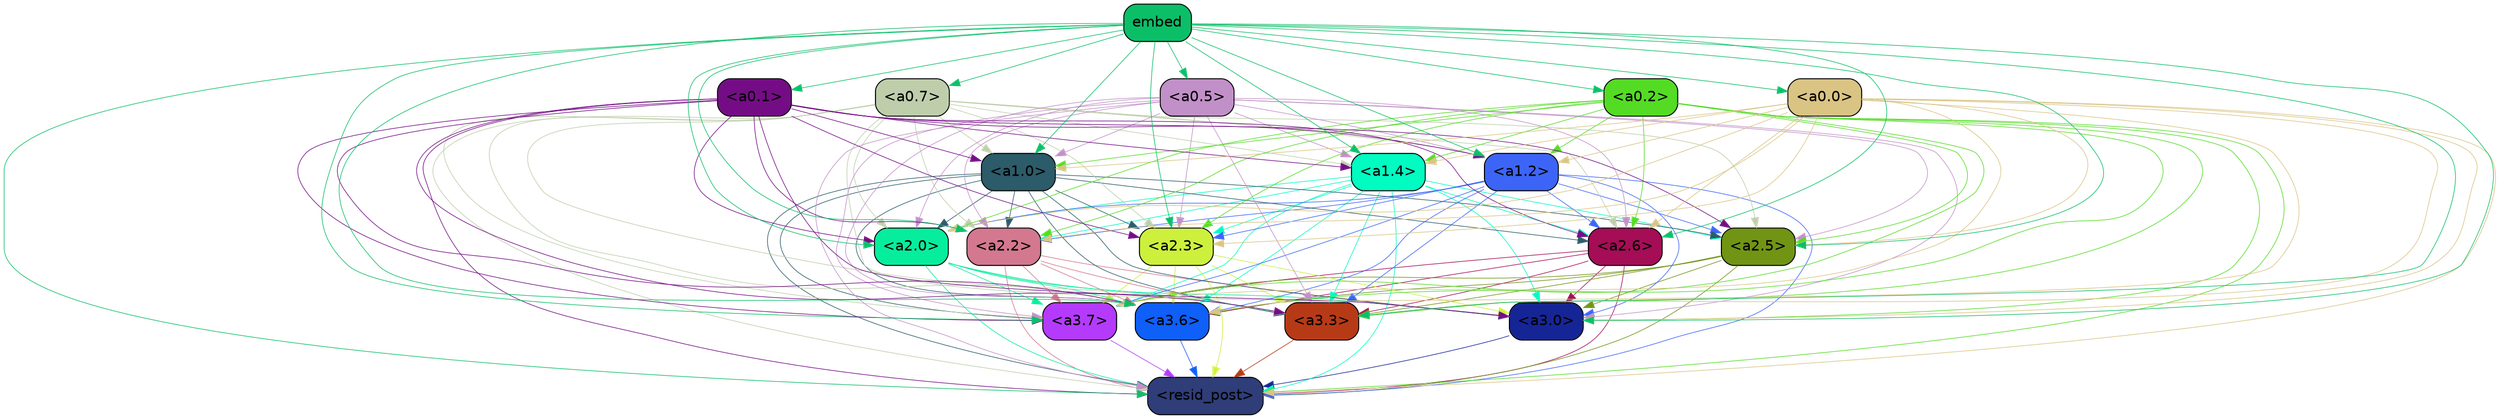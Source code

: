 strict digraph "" {
	graph [bgcolor=transparent,
		layout=dot,
		overlap=false,
		splines=true
	];
	"<a3.7>"	[color=black,
		fillcolor="#b43bfc",
		fontname=Helvetica,
		shape=box,
		style="filled, rounded"];
	"<resid_post>"	[color=black,
		fillcolor="#2f3d79",
		fontname=Helvetica,
		shape=box,
		style="filled, rounded"];
	"<a3.7>" -> "<resid_post>"	[color="#b43bfc",
		penwidth=0.6];
	"<a3.6>"	[color=black,
		fillcolor="#0f5ff9",
		fontname=Helvetica,
		shape=box,
		style="filled, rounded"];
	"<a3.6>" -> "<resid_post>"	[color="#0f5ff9",
		penwidth=0.6];
	"<a3.3>"	[color=black,
		fillcolor="#b73a17",
		fontname=Helvetica,
		shape=box,
		style="filled, rounded"];
	"<a3.3>" -> "<resid_post>"	[color="#b73a17",
		penwidth=0.6];
	"<a3.0>"	[color=black,
		fillcolor="#162595",
		fontname=Helvetica,
		shape=box,
		style="filled, rounded"];
	"<a3.0>" -> "<resid_post>"	[color="#162595",
		penwidth=0.6];
	"<a2.6>"	[color=black,
		fillcolor="#a50d56",
		fontname=Helvetica,
		shape=box,
		style="filled, rounded"];
	"<a2.6>" -> "<a3.7>"	[color="#a50d56",
		penwidth=0.6];
	"<a2.6>" -> "<resid_post>"	[color="#a50d56",
		penwidth=0.6];
	"<a2.6>" -> "<a3.6>"	[color="#a50d56",
		penwidth=0.6];
	"<a2.6>" -> "<a3.3>"	[color="#a50d56",
		penwidth=0.6];
	"<a2.6>" -> "<a3.0>"	[color="#a50d56",
		penwidth=0.6];
	"<a2.5>"	[color=black,
		fillcolor="#719415",
		fontname=Helvetica,
		shape=box,
		style="filled, rounded"];
	"<a2.5>" -> "<a3.7>"	[color="#719415",
		penwidth=0.6];
	"<a2.5>" -> "<resid_post>"	[color="#719415",
		penwidth=0.6];
	"<a2.5>" -> "<a3.6>"	[color="#719415",
		penwidth=0.6];
	"<a2.5>" -> "<a3.3>"	[color="#719415",
		penwidth=0.6];
	"<a2.5>" -> "<a3.0>"	[color="#719415",
		penwidth=0.6];
	"<a2.3>"	[color=black,
		fillcolor="#cdf03d",
		fontname=Helvetica,
		shape=box,
		style="filled, rounded"];
	"<a2.3>" -> "<a3.7>"	[color="#cdf03d",
		penwidth=0.6];
	"<a2.3>" -> "<resid_post>"	[color="#cdf03d",
		penwidth=0.6];
	"<a2.3>" -> "<a3.6>"	[color="#cdf03d",
		penwidth=0.6];
	"<a2.3>" -> "<a3.3>"	[color="#cdf03d",
		penwidth=0.6];
	"<a2.3>" -> "<a3.0>"	[color="#cdf03d",
		penwidth=0.6];
	"<a2.2>"	[color=black,
		fillcolor="#d3788f",
		fontname=Helvetica,
		shape=box,
		style="filled, rounded"];
	"<a2.2>" -> "<a3.7>"	[color="#d3788f",
		penwidth=0.6];
	"<a2.2>" -> "<resid_post>"	[color="#d3788f",
		penwidth=0.6];
	"<a2.2>" -> "<a3.6>"	[color="#d3788f",
		penwidth=0.6];
	"<a2.2>" -> "<a3.3>"	[color="#d3788f",
		penwidth=0.6];
	"<a2.2>" -> "<a3.0>"	[color="#d3788f",
		penwidth=0.6];
	"<a2.0>"	[color=black,
		fillcolor="#06ee9d",
		fontname=Helvetica,
		shape=box,
		style="filled, rounded"];
	"<a2.0>" -> "<a3.7>"	[color="#06ee9d",
		penwidth=0.6];
	"<a2.0>" -> "<resid_post>"	[color="#06ee9d",
		penwidth=0.6];
	"<a2.0>" -> "<a3.6>"	[color="#06ee9d",
		penwidth=0.6];
	"<a2.0>" -> "<a3.3>"	[color="#06ee9d",
		penwidth=0.6];
	"<a2.0>" -> "<a3.0>"	[color="#06ee9d",
		penwidth=0.6];
	"<a1.4>"	[color=black,
		fillcolor="#01fcc2",
		fontname=Helvetica,
		shape=box,
		style="filled, rounded"];
	"<a1.4>" -> "<a3.7>"	[color="#01fcc2",
		penwidth=0.6];
	"<a1.4>" -> "<resid_post>"	[color="#01fcc2",
		penwidth=0.6];
	"<a1.4>" -> "<a3.6>"	[color="#01fcc2",
		penwidth=0.6];
	"<a1.4>" -> "<a3.3>"	[color="#01fcc2",
		penwidth=0.6];
	"<a1.4>" -> "<a3.0>"	[color="#01fcc2",
		penwidth=0.6];
	"<a1.4>" -> "<a2.6>"	[color="#01fcc2",
		penwidth=0.6];
	"<a1.4>" -> "<a2.5>"	[color="#01fcc2",
		penwidth=0.6];
	"<a1.4>" -> "<a2.3>"	[color="#01fcc2",
		penwidth=0.6];
	"<a1.4>" -> "<a2.2>"	[color="#01fcc2",
		penwidth=0.6];
	"<a1.4>" -> "<a2.0>"	[color="#01fcc2",
		penwidth=0.6];
	"<a1.2>"	[color=black,
		fillcolor="#3c65f7",
		fontname=Helvetica,
		shape=box,
		style="filled, rounded"];
	"<a1.2>" -> "<a3.7>"	[color="#3c65f7",
		penwidth=0.6];
	"<a1.2>" -> "<resid_post>"	[color="#3c65f7",
		penwidth=0.6];
	"<a1.2>" -> "<a3.6>"	[color="#3c65f7",
		penwidth=0.6];
	"<a1.2>" -> "<a3.3>"	[color="#3c65f7",
		penwidth=0.6];
	"<a1.2>" -> "<a3.0>"	[color="#3c65f7",
		penwidth=0.6];
	"<a1.2>" -> "<a2.6>"	[color="#3c65f7",
		penwidth=0.6];
	"<a1.2>" -> "<a2.5>"	[color="#3c65f7",
		penwidth=0.6];
	"<a1.2>" -> "<a2.3>"	[color="#3c65f7",
		penwidth=0.6];
	"<a1.2>" -> "<a2.2>"	[color="#3c65f7",
		penwidth=0.6];
	"<a1.2>" -> "<a2.0>"	[color="#3c65f7",
		penwidth=0.6];
	"<a1.0>"	[color=black,
		fillcolor="#2c5b6a",
		fontname=Helvetica,
		shape=box,
		style="filled, rounded"];
	"<a1.0>" -> "<a3.7>"	[color="#2c5b6a",
		penwidth=0.6];
	"<a1.0>" -> "<resid_post>"	[color="#2c5b6a",
		penwidth=0.6];
	"<a1.0>" -> "<a3.6>"	[color="#2c5b6a",
		penwidth=0.6];
	"<a1.0>" -> "<a3.3>"	[color="#2c5b6a",
		penwidth=0.6];
	"<a1.0>" -> "<a3.0>"	[color="#2c5b6a",
		penwidth=0.6];
	"<a1.0>" -> "<a2.6>"	[color="#2c5b6a",
		penwidth=0.6];
	"<a1.0>" -> "<a2.5>"	[color="#2c5b6a",
		penwidth=0.6];
	"<a1.0>" -> "<a2.3>"	[color="#2c5b6a",
		penwidth=0.6];
	"<a1.0>" -> "<a2.2>"	[color="#2c5b6a",
		penwidth=0.6];
	"<a1.0>" -> "<a2.0>"	[color="#2c5b6a",
		penwidth=0.6];
	"<a0.7>"	[color=black,
		fillcolor="#beceab",
		fontname=Helvetica,
		shape=box,
		style="filled, rounded"];
	"<a0.7>" -> "<a3.7>"	[color="#beceab",
		penwidth=0.6];
	"<a0.7>" -> "<resid_post>"	[color="#beceab",
		penwidth=0.6];
	"<a0.7>" -> "<a3.6>"	[color="#beceab",
		penwidth=0.6];
	"<a0.7>" -> "<a3.3>"	[color="#beceab",
		penwidth=0.6];
	"<a0.7>" -> "<a3.0>"	[color="#beceab",
		penwidth=0.6];
	"<a0.7>" -> "<a2.6>"	[color="#beceab",
		penwidth=0.6];
	"<a0.7>" -> "<a2.5>"	[color="#beceab",
		penwidth=0.6];
	"<a0.7>" -> "<a2.3>"	[color="#beceab",
		penwidth=0.6];
	"<a0.7>" -> "<a2.2>"	[color="#beceab",
		penwidth=0.6];
	"<a0.7>" -> "<a2.0>"	[color="#beceab",
		penwidth=0.6];
	"<a0.7>" -> "<a1.4>"	[color="#beceab",
		penwidth=0.6];
	"<a0.7>" -> "<a1.2>"	[color="#beceab",
		penwidth=0.6];
	"<a0.7>" -> "<a1.0>"	[color="#beceab",
		penwidth=0.6];
	"<a0.5>"	[color=black,
		fillcolor="#c290c8",
		fontname=Helvetica,
		shape=box,
		style="filled, rounded"];
	"<a0.5>" -> "<a3.7>"	[color="#c290c8",
		penwidth=0.6];
	"<a0.5>" -> "<resid_post>"	[color="#c290c8",
		penwidth=0.6];
	"<a0.5>" -> "<a3.6>"	[color="#c290c8",
		penwidth=0.6];
	"<a0.5>" -> "<a3.3>"	[color="#c290c8",
		penwidth=0.6];
	"<a0.5>" -> "<a3.0>"	[color="#c290c8",
		penwidth=0.6];
	"<a0.5>" -> "<a2.6>"	[color="#c290c8",
		penwidth=0.6];
	"<a0.5>" -> "<a2.5>"	[color="#c290c8",
		penwidth=0.6];
	"<a0.5>" -> "<a2.3>"	[color="#c290c8",
		penwidth=0.6];
	"<a0.5>" -> "<a2.2>"	[color="#c290c8",
		penwidth=0.6];
	"<a0.5>" -> "<a2.0>"	[color="#c290c8",
		penwidth=0.6];
	"<a0.5>" -> "<a1.4>"	[color="#c290c8",
		penwidth=0.6];
	"<a0.5>" -> "<a1.2>"	[color="#c290c8",
		penwidth=0.6];
	"<a0.5>" -> "<a1.0>"	[color="#c290c8",
		penwidth=0.6];
	"<a0.2>"	[color=black,
		fillcolor="#54dc24",
		fontname=Helvetica,
		shape=box,
		style="filled, rounded"];
	"<a0.2>" -> "<a3.7>"	[color="#54dc24",
		penwidth=0.6];
	"<a0.2>" -> "<resid_post>"	[color="#54dc24",
		penwidth=0.6];
	"<a0.2>" -> "<a3.6>"	[color="#54dc24",
		penwidth=0.6];
	"<a0.2>" -> "<a3.3>"	[color="#54dc24",
		penwidth=0.6];
	"<a0.2>" -> "<a3.0>"	[color="#54dc24",
		penwidth=0.6];
	"<a0.2>" -> "<a2.6>"	[color="#54dc24",
		penwidth=0.6];
	"<a0.2>" -> "<a2.5>"	[color="#54dc24",
		penwidth=0.6];
	"<a0.2>" -> "<a2.3>"	[color="#54dc24",
		penwidth=0.6];
	"<a0.2>" -> "<a2.2>"	[color="#54dc24",
		penwidth=0.6];
	"<a0.2>" -> "<a2.0>"	[color="#54dc24",
		penwidth=0.6];
	"<a0.2>" -> "<a1.4>"	[color="#54dc24",
		penwidth=0.6];
	"<a0.2>" -> "<a1.2>"	[color="#54dc24",
		penwidth=0.6];
	"<a0.2>" -> "<a1.0>"	[color="#54dc24",
		penwidth=0.6];
	"<a0.1>"	[color=black,
		fillcolor="#740d85",
		fontname=Helvetica,
		shape=box,
		style="filled, rounded"];
	"<a0.1>" -> "<a3.7>"	[color="#740d85",
		penwidth=0.6];
	"<a0.1>" -> "<resid_post>"	[color="#740d85",
		penwidth=0.6];
	"<a0.1>" -> "<a3.6>"	[color="#740d85",
		penwidth=0.6];
	"<a0.1>" -> "<a3.3>"	[color="#740d85",
		penwidth=0.6];
	"<a0.1>" -> "<a3.0>"	[color="#740d85",
		penwidth=0.6];
	"<a0.1>" -> "<a2.6>"	[color="#740d85",
		penwidth=0.6];
	"<a0.1>" -> "<a2.5>"	[color="#740d85",
		penwidth=0.6];
	"<a0.1>" -> "<a2.3>"	[color="#740d85",
		penwidth=0.6];
	"<a0.1>" -> "<a2.2>"	[color="#740d85",
		penwidth=0.6];
	"<a0.1>" -> "<a2.0>"	[color="#740d85",
		penwidth=0.6];
	"<a0.1>" -> "<a1.4>"	[color="#740d85",
		penwidth=0.6];
	"<a0.1>" -> "<a1.2>"	[color="#740d85",
		penwidth=0.6];
	"<a0.1>" -> "<a1.0>"	[color="#740d85",
		penwidth=0.6];
	"<a0.0>"	[color=black,
		fillcolor="#dac484",
		fontname=Helvetica,
		shape=box,
		style="filled, rounded"];
	"<a0.0>" -> "<a3.7>"	[color="#dac484",
		penwidth=0.6];
	"<a0.0>" -> "<resid_post>"	[color="#dac484",
		penwidth=0.6];
	"<a0.0>" -> "<a3.6>"	[color="#dac484",
		penwidth=0.6];
	"<a0.0>" -> "<a3.3>"	[color="#dac484",
		penwidth=0.6];
	"<a0.0>" -> "<a3.0>"	[color="#dac484",
		penwidth=0.6];
	"<a0.0>" -> "<a2.6>"	[color="#dac484",
		penwidth=0.6];
	"<a0.0>" -> "<a2.5>"	[color="#dac484",
		penwidth=0.6];
	"<a0.0>" -> "<a2.3>"	[color="#dac484",
		penwidth=0.6];
	"<a0.0>" -> "<a2.2>"	[color="#dac484",
		penwidth=0.6];
	"<a0.0>" -> "<a2.0>"	[color="#dac484",
		penwidth=0.6];
	"<a0.0>" -> "<a1.4>"	[color="#dac484",
		penwidth=0.6];
	"<a0.0>" -> "<a1.2>"	[color="#dac484",
		penwidth=0.6];
	"<a0.0>" -> "<a1.0>"	[color="#dac484",
		penwidth=0.6];
	embed	[color=black,
		fillcolor="#0bbf68",
		fontname=Helvetica,
		shape=box,
		style="filled, rounded"];
	embed -> "<a3.7>"	[color="#0bbf68",
		penwidth=0.6];
	embed -> "<resid_post>"	[color="#0bbf68",
		penwidth=0.6];
	embed -> "<a3.6>"	[color="#0bbf68",
		penwidth=0.6];
	embed -> "<a3.3>"	[color="#0bbf68",
		penwidth=0.6];
	embed -> "<a3.0>"	[color="#0bbf68",
		penwidth=0.6];
	embed -> "<a2.6>"	[color="#0bbf68",
		penwidth=0.6];
	embed -> "<a2.5>"	[color="#0bbf68",
		penwidth=0.6];
	embed -> "<a2.3>"	[color="#0bbf68",
		penwidth=0.6];
	embed -> "<a2.2>"	[color="#0bbf68",
		penwidth=0.6];
	embed -> "<a2.0>"	[color="#0bbf68",
		penwidth=0.6];
	embed -> "<a1.4>"	[color="#0bbf68",
		penwidth=0.6];
	embed -> "<a1.2>"	[color="#0bbf68",
		penwidth=0.6];
	embed -> "<a1.0>"	[color="#0bbf68",
		penwidth=0.6];
	embed -> "<a0.7>"	[color="#0bbf68",
		penwidth=0.6];
	embed -> "<a0.5>"	[color="#0bbf68",
		penwidth=0.6];
	embed -> "<a0.2>"	[color="#0bbf68",
		penwidth=0.6];
	embed -> "<a0.1>"	[color="#0bbf68",
		penwidth=0.6];
	embed -> "<a0.0>"	[color="#0bbf68",
		penwidth=0.6];
}
